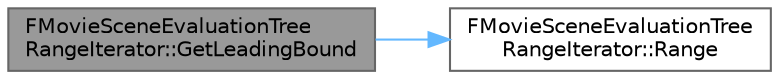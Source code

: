 digraph "FMovieSceneEvaluationTreeRangeIterator::GetLeadingBound"
{
 // INTERACTIVE_SVG=YES
 // LATEX_PDF_SIZE
  bgcolor="transparent";
  edge [fontname=Helvetica,fontsize=10,labelfontname=Helvetica,labelfontsize=10];
  node [fontname=Helvetica,fontsize=10,shape=box,height=0.2,width=0.4];
  rankdir="LR";
  Node1 [id="Node000001",label="FMovieSceneEvaluationTree\lRangeIterator::GetLeadingBound",height=0.2,width=0.4,color="gray40", fillcolor="grey60", style="filled", fontcolor="black",tooltip="Access the 'leading' bound of a range (lowerbound if forwards, upperbound if backwards)"];
  Node1 -> Node2 [id="edge1_Node000001_Node000002",color="steelblue1",style="solid",tooltip=" "];
  Node2 [id="Node000002",label="FMovieSceneEvaluationTree\lRangeIterator::Range",height=0.2,width=0.4,color="grey40", fillcolor="white", style="filled",URL="$d1/d3c/structFMovieSceneEvaluationTreeRangeIterator.html#a65d118a3dd81dd45d5a880f1a30218d9",tooltip="Get the current range."];
}
